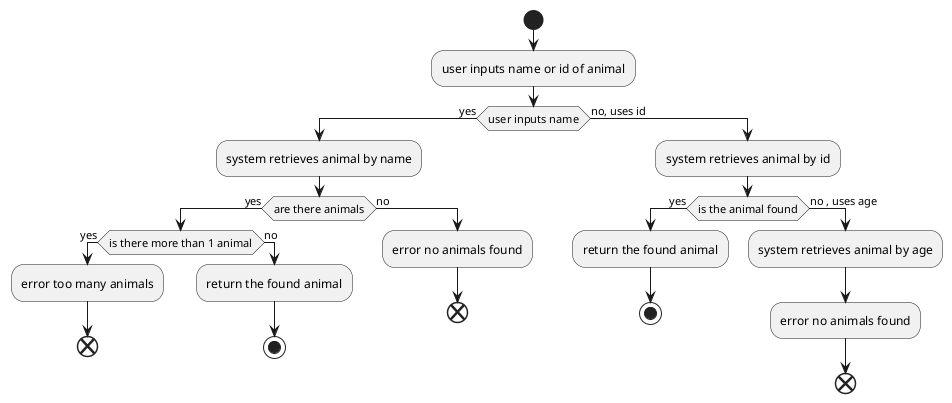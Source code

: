 @startuml

start
:user inputs name or id of animal;
if (user inputs name) then (yes)
    :system retrieves animal by name;
    if (are there animals) then (yes)
        if (is there more than 1 animal) then (yes)
            :error too many animals;
            end;
        else (no)
            :return the found animal;
            stop;
        endif

    else (no)
        :error no animals found;
        end;
    endif


else (no, uses id)
    :system retrieves animal by id;
    if (is the animal found) then (yes)
        :return the found animal;
        stop;
    else (no , uses age)
    :system retrieves animal by age;
        :error no animals found;
        end;
    endif




@enduml